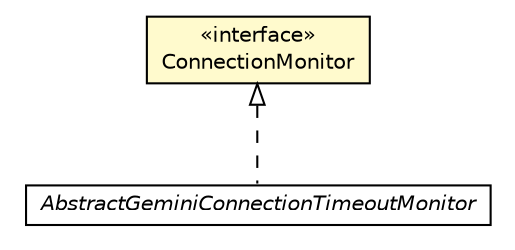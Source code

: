 #!/usr/local/bin/dot
#
# Class diagram 
# Generated by UMLGraph version R5_6_6-8-g8d7759 (http://www.umlgraph.org/)
#

digraph G {
	edge [fontname="Helvetica",fontsize=10,labelfontname="Helvetica",labelfontsize=10];
	node [fontname="Helvetica",fontsize=10,shape=plaintext];
	nodesep=0.25;
	ranksep=0.5;
	// org.dayatang.dsmonitor.ConnectionMonitor
	c34 [label=<<table title="org.dayatang.dsmonitor.ConnectionMonitor" border="0" cellborder="1" cellspacing="0" cellpadding="2" port="p" bgcolor="lemonChiffon" href="./ConnectionMonitor.html">
		<tr><td><table border="0" cellspacing="0" cellpadding="1">
<tr><td align="center" balign="center"> &#171;interface&#187; </td></tr>
<tr><td align="center" balign="center"> ConnectionMonitor </td></tr>
		</table></td></tr>
		</table>>, URL="./ConnectionMonitor.html", fontname="Helvetica", fontcolor="black", fontsize=10.0];
	// org.dayatang.dsmonitor.monitor.AbstractGeminiConnectionTimeoutMonitor
	c36 [label=<<table title="org.dayatang.dsmonitor.monitor.AbstractGeminiConnectionTimeoutMonitor" border="0" cellborder="1" cellspacing="0" cellpadding="2" port="p" href="./monitor/AbstractGeminiConnectionTimeoutMonitor.html">
		<tr><td><table border="0" cellspacing="0" cellpadding="1">
<tr><td align="center" balign="center"><font face="Helvetica-Oblique"> AbstractGeminiConnectionTimeoutMonitor </font></td></tr>
		</table></td></tr>
		</table>>, URL="./monitor/AbstractGeminiConnectionTimeoutMonitor.html", fontname="Helvetica", fontcolor="black", fontsize=10.0];
	//org.dayatang.dsmonitor.monitor.AbstractGeminiConnectionTimeoutMonitor implements org.dayatang.dsmonitor.ConnectionMonitor
	c34:p -> c36:p [dir=back,arrowtail=empty,style=dashed];
}

